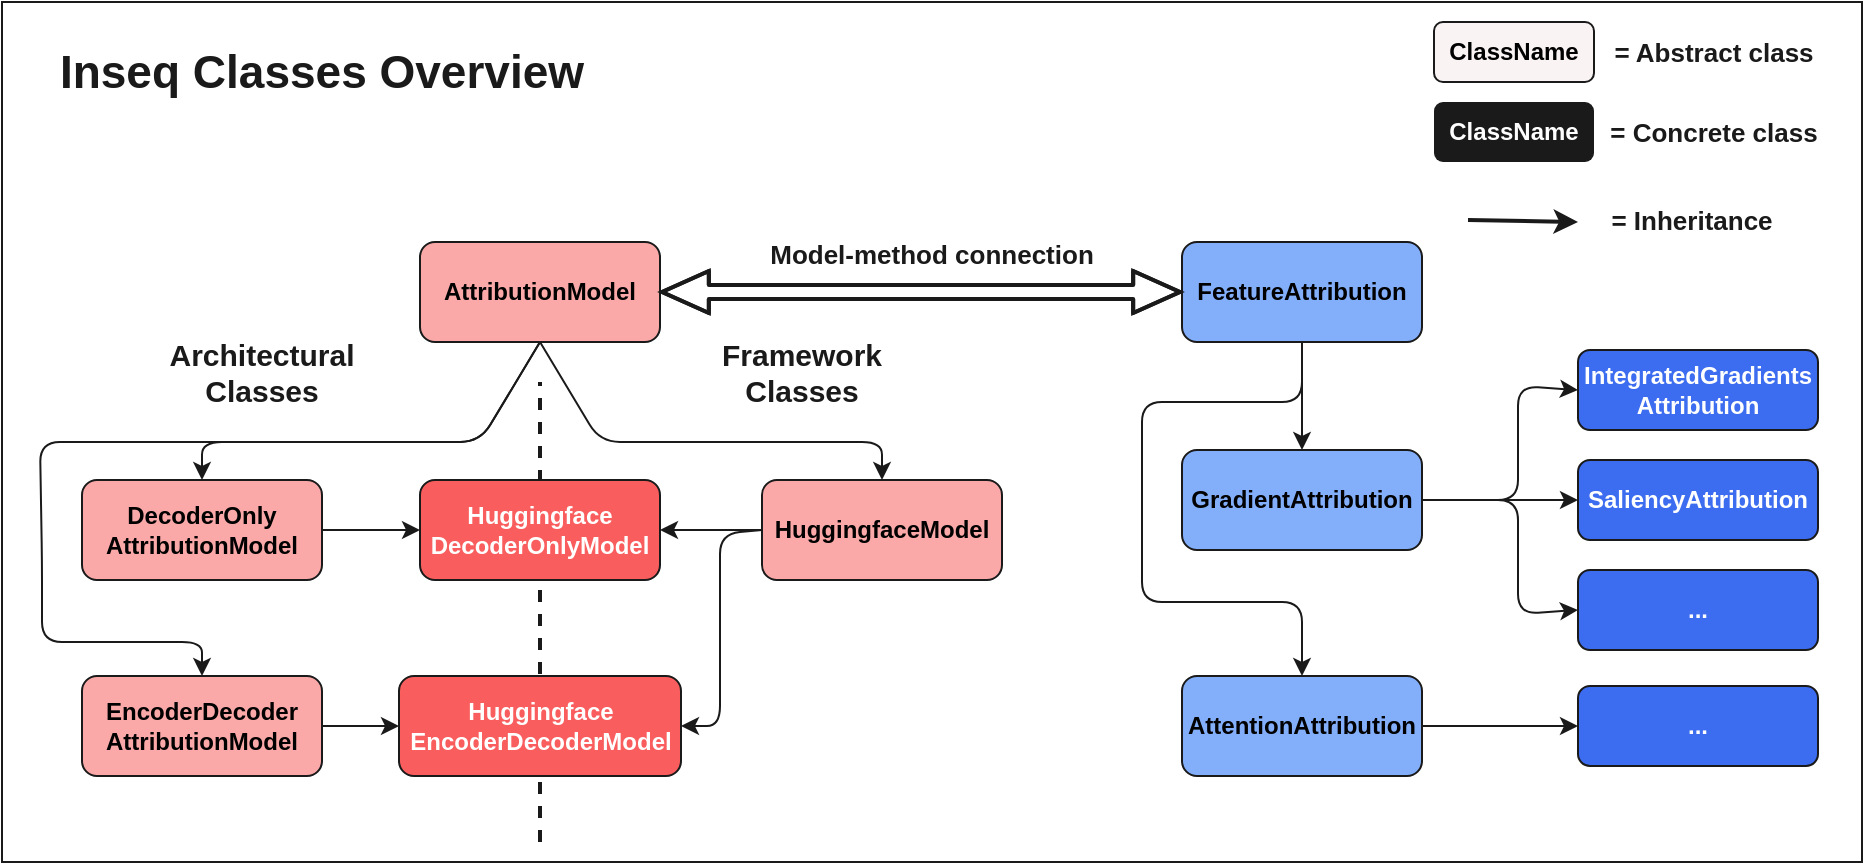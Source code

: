 <mxfile>
    <diagram id="wnJHaeVWVRqouhSKW7HH" name="Classes">
        <mxGraphModel dx="487" dy="868" grid="1" gridSize="10" guides="1" tooltips="1" connect="1" arrows="1" fold="1" page="0" pageScale="1" pageWidth="850" pageHeight="1100" background="#FFFFFF" math="0" shadow="0">
            <root>
                <mxCell id="0"/>
                <mxCell id="1" parent="0"/>
                <mxCell id="50" value="" style="rounded=0;whiteSpace=wrap;html=1;fontSize=13;fontColor=#1A1A1A;strokeColor=#1A1A1A;fillColor=#FFFFFF;gradientColor=none;" parent="1" vertex="1">
                    <mxGeometry x="-250" y="-80" width="930" height="430" as="geometry"/>
                </mxCell>
                <mxCell id="22" value="" style="endArrow=none;dashed=1;html=1;fontSize=15;fontColor=#FAA8A8;strokeColor=#1A1A1A;strokeWidth=2;" parent="1" edge="1">
                    <mxGeometry width="50" height="50" relative="1" as="geometry">
                        <mxPoint x="19" y="340" as="sourcePoint"/>
                        <mxPoint x="19" y="110" as="targetPoint"/>
                    </mxGeometry>
                </mxCell>
                <mxCell id="20" style="edgeStyle=none;html=1;exitX=0.5;exitY=1;exitDx=0;exitDy=0;entryX=0.5;entryY=0;entryDx=0;entryDy=0;fontSize=15;fontColor=#FAA8A8;strokeColor=#1A1A1A;" parent="1" source="2" target="12" edge="1">
                    <mxGeometry relative="1" as="geometry">
                        <Array as="points">
                            <mxPoint x="-11" y="140"/>
                            <mxPoint x="-150" y="140"/>
                        </Array>
                    </mxGeometry>
                </mxCell>
                <mxCell id="21" style="edgeStyle=none;html=1;exitX=0.5;exitY=1;exitDx=0;exitDy=0;entryX=0.5;entryY=0;entryDx=0;entryDy=0;fontSize=15;fontColor=#FAA8A8;strokeColor=#1A1A1A;" parent="1" source="2" target="15" edge="1">
                    <mxGeometry relative="1" as="geometry">
                        <Array as="points">
                            <mxPoint x="-11" y="140"/>
                            <mxPoint x="-231" y="140"/>
                            <mxPoint x="-230" y="200"/>
                            <mxPoint x="-230" y="240"/>
                            <mxPoint x="-190" y="240"/>
                            <mxPoint x="-150" y="240"/>
                        </Array>
                    </mxGeometry>
                </mxCell>
                <mxCell id="43" style="edgeStyle=none;html=1;exitX=0.5;exitY=1;exitDx=0;exitDy=0;entryX=0.5;entryY=0;entryDx=0;entryDy=0;fontSize=15;fontColor=#FFFFFF;strokeColor=#1A1A1A;" parent="1" source="2" target="16" edge="1">
                    <mxGeometry relative="1" as="geometry">
                        <Array as="points">
                            <mxPoint x="49" y="140"/>
                            <mxPoint x="120" y="140"/>
                            <mxPoint x="190" y="140"/>
                        </Array>
                    </mxGeometry>
                </mxCell>
                <mxCell id="2" value="&lt;b&gt;AttributionModel&lt;/b&gt;" style="rounded=1;whiteSpace=wrap;html=1;fillColor=#FAA8A8;strokeColor=#1A1A1A;fontColor=#000000;" parent="1" vertex="1">
                    <mxGeometry x="-41" y="40" width="120" height="50" as="geometry"/>
                </mxCell>
                <mxCell id="5" style="edgeStyle=none;html=1;exitX=0.5;exitY=1;exitDx=0;exitDy=0;entryX=0.5;entryY=0;entryDx=0;entryDy=0;fontColor=#000000;strokeColor=#1A1A1A;" parent="1" source="3" target="4" edge="1">
                    <mxGeometry relative="1" as="geometry"/>
                </mxCell>
                <mxCell id="37" style="edgeStyle=none;html=1;exitX=0.5;exitY=1;exitDx=0;exitDy=0;fontSize=15;fontColor=#FFFFFF;strokeColor=#1A1A1A;" parent="1" source="3" target="36" edge="1">
                    <mxGeometry relative="1" as="geometry">
                        <Array as="points">
                            <mxPoint x="400" y="120"/>
                            <mxPoint x="320" y="120"/>
                            <mxPoint x="320" y="220"/>
                            <mxPoint x="400" y="220"/>
                        </Array>
                    </mxGeometry>
                </mxCell>
                <mxCell id="3" value="&lt;b&gt;FeatureAttribution&lt;/b&gt;" style="rounded=1;whiteSpace=wrap;html=1;fillColor=#82AEFA;strokeColor=#1A1A1A;fontColor=#000000;gradientColor=none;" parent="1" vertex="1">
                    <mxGeometry x="340" y="40" width="120" height="50" as="geometry"/>
                </mxCell>
                <mxCell id="33" style="edgeStyle=none;html=1;exitX=1;exitY=0.5;exitDx=0;exitDy=0;entryX=0;entryY=0.5;entryDx=0;entryDy=0;fontSize=15;fontColor=#FFFFFF;strokeColor=#1A1A1A;" parent="1" source="4" target="7" edge="1">
                    <mxGeometry relative="1" as="geometry">
                        <Array as="points">
                            <mxPoint x="508" y="169"/>
                            <mxPoint x="508" y="112"/>
                        </Array>
                    </mxGeometry>
                </mxCell>
                <mxCell id="34" style="edgeStyle=none;html=1;exitX=1;exitY=0.5;exitDx=0;exitDy=0;entryX=0;entryY=0.5;entryDx=0;entryDy=0;fontSize=15;fontColor=#FFFFFF;strokeColor=#1A1A1A;" parent="1" source="4" target="6" edge="1">
                    <mxGeometry relative="1" as="geometry"/>
                </mxCell>
                <mxCell id="35" style="edgeStyle=none;html=1;exitX=1;exitY=0.5;exitDx=0;exitDy=0;entryX=0;entryY=0.5;entryDx=0;entryDy=0;fontSize=15;fontColor=#FFFFFF;strokeColor=#1A1A1A;" parent="1" source="4" target="8" edge="1">
                    <mxGeometry relative="1" as="geometry">
                        <Array as="points">
                            <mxPoint x="508" y="169"/>
                            <mxPoint x="508" y="226"/>
                        </Array>
                    </mxGeometry>
                </mxCell>
                <mxCell id="4" value="&lt;b&gt;GradientAttribution&lt;br&gt;&lt;/b&gt;" style="rounded=1;whiteSpace=wrap;html=1;fillColor=#82AEFA;strokeColor=#1A1A1A;fontColor=#000000;" parent="1" vertex="1">
                    <mxGeometry x="340" y="144" width="120" height="50" as="geometry"/>
                </mxCell>
                <mxCell id="6" value="&lt;b&gt;SaliencyAttribution&lt;br&gt;&lt;/b&gt;" style="rounded=1;whiteSpace=wrap;html=1;fillColor=#3C6CEF;strokeColor=#1A1A1A;fontColor=#ffffff;" parent="1" vertex="1">
                    <mxGeometry x="538" y="149" width="120" height="40" as="geometry"/>
                </mxCell>
                <mxCell id="7" value="&lt;b&gt;IntegratedGradients&lt;br&gt;Attribution&lt;br&gt;&lt;/b&gt;" style="rounded=1;whiteSpace=wrap;html=1;fillColor=#3C6CEF;strokeColor=#1A1A1A;fontColor=#ffffff;" parent="1" vertex="1">
                    <mxGeometry x="538" y="94" width="120" height="40" as="geometry"/>
                </mxCell>
                <mxCell id="8" value="&lt;b&gt;...&lt;br&gt;&lt;/b&gt;" style="rounded=1;whiteSpace=wrap;html=1;fillColor=#3C6CEF;strokeColor=#1A1A1A;fontColor=#ffffff;" parent="1" vertex="1">
                    <mxGeometry x="538" y="204" width="120" height="40" as="geometry"/>
                </mxCell>
                <mxCell id="25" style="edgeStyle=none;html=1;exitX=1;exitY=0.5;exitDx=0;exitDy=0;entryX=0;entryY=0.5;entryDx=0;entryDy=0;fontSize=15;fontColor=#FAA8A8;strokeColor=#1A1A1A;" parent="1" source="12" target="19" edge="1">
                    <mxGeometry relative="1" as="geometry"/>
                </mxCell>
                <mxCell id="12" value="&lt;b&gt;DecoderOnly&lt;br&gt;AttributionModel&lt;br&gt;&lt;/b&gt;" style="rounded=1;whiteSpace=wrap;html=1;fillColor=#FAA8A8;strokeColor=#1A1A1A;fontColor=#000000;" parent="1" vertex="1">
                    <mxGeometry x="-210" y="159" width="120" height="50" as="geometry"/>
                </mxCell>
                <mxCell id="13" value="&lt;b style=&quot;font-size: 15px&quot;&gt;&lt;font style=&quot;font-size: 15px&quot;&gt;&lt;font&gt;Architectural&lt;br&gt;Classes&lt;/font&gt;&lt;br&gt;&lt;/font&gt;&lt;/b&gt;" style="text;html=1;strokeColor=none;fillColor=none;align=center;verticalAlign=middle;whiteSpace=wrap;rounded=0;fontColor=#1A1A1A;" parent="1" vertex="1">
                    <mxGeometry x="-150" y="90" width="60" height="30" as="geometry"/>
                </mxCell>
                <mxCell id="28" style="edgeStyle=none;html=1;exitX=1;exitY=0.5;exitDx=0;exitDy=0;entryX=0;entryY=0.5;entryDx=0;entryDy=0;fontSize=15;fontColor=#FAA8A8;strokeColor=#1A1A1A;" parent="1" source="15" target="26" edge="1">
                    <mxGeometry relative="1" as="geometry"/>
                </mxCell>
                <mxCell id="15" value="&lt;b&gt;EncoderDecoder&lt;br&gt;AttributionModel&lt;br&gt;&lt;/b&gt;" style="rounded=1;whiteSpace=wrap;html=1;fillColor=#FAA8A8;strokeColor=#1A1A1A;fontColor=#000000;" parent="1" vertex="1">
                    <mxGeometry x="-210" y="257" width="120" height="50" as="geometry"/>
                </mxCell>
                <mxCell id="24" style="edgeStyle=none;html=1;exitX=0;exitY=0.5;exitDx=0;exitDy=0;fontSize=15;fontColor=#FAA8A8;strokeColor=#1A1A1A;" parent="1" source="16" target="19" edge="1">
                    <mxGeometry relative="1" as="geometry"/>
                </mxCell>
                <mxCell id="27" style="edgeStyle=none;html=1;exitX=0;exitY=0.5;exitDx=0;exitDy=0;entryX=1;entryY=0.5;entryDx=0;entryDy=0;fontSize=15;fontColor=#FAA8A8;strokeColor=#1A1A1A;" parent="1" source="16" target="26" edge="1">
                    <mxGeometry relative="1" as="geometry">
                        <mxPoint x="130" y="212" as="sourcePoint"/>
                        <Array as="points">
                            <mxPoint x="109" y="186"/>
                            <mxPoint x="109" y="250"/>
                            <mxPoint x="109" y="282"/>
                        </Array>
                    </mxGeometry>
                </mxCell>
                <mxCell id="16" value="&lt;b&gt;HuggingfaceModel&lt;br&gt;&lt;/b&gt;" style="rounded=1;whiteSpace=wrap;html=1;fillColor=#FAA8A8;strokeColor=#1A1A1A;fontColor=#000000;" parent="1" vertex="1">
                    <mxGeometry x="130" y="159" width="120" height="50" as="geometry"/>
                </mxCell>
                <mxCell id="17" value="&lt;b style=&quot;font-size: 15px&quot;&gt;&lt;font style=&quot;font-size: 15px&quot;&gt;&lt;font&gt;Framework&lt;br&gt;Classes&lt;/font&gt;&lt;br&gt;&lt;/font&gt;&lt;/b&gt;" style="text;html=1;strokeColor=none;fillColor=none;align=center;verticalAlign=middle;whiteSpace=wrap;rounded=0;fontColor=#1A1A1A;" parent="1" vertex="1">
                    <mxGeometry x="120" y="90" width="60" height="30" as="geometry"/>
                </mxCell>
                <mxCell id="19" value="&lt;b&gt;Huggingface&lt;br&gt;DecoderOnlyModel&lt;br&gt;&lt;/b&gt;" style="rounded=1;whiteSpace=wrap;html=1;fillColor=#FA5D5D;strokeColor=#1A1A1A;fontColor=#FFFFFF;" parent="1" vertex="1">
                    <mxGeometry x="-41" y="159" width="120" height="50" as="geometry"/>
                </mxCell>
                <mxCell id="26" value="&lt;b&gt;Huggingface&lt;br&gt;EncoderDecoderModel&lt;br&gt;&lt;/b&gt;" style="rounded=1;whiteSpace=wrap;html=1;fillColor=#FA5D5D;strokeColor=#1A1A1A;fontColor=#FFFFFF;" parent="1" vertex="1">
                    <mxGeometry x="-51.5" y="257" width="141" height="50" as="geometry"/>
                </mxCell>
                <mxCell id="41" style="edgeStyle=none;html=1;exitX=1;exitY=0.5;exitDx=0;exitDy=0;entryX=0;entryY=0.5;entryDx=0;entryDy=0;fontSize=15;fontColor=#FFFFFF;strokeColor=#1A1A1A;" parent="1" source="36" target="40" edge="1">
                    <mxGeometry relative="1" as="geometry"/>
                </mxCell>
                <mxCell id="36" value="&lt;b&gt;AttentionAttribution&lt;br&gt;&lt;/b&gt;" style="rounded=1;whiteSpace=wrap;html=1;fillColor=#82AEFA;strokeColor=#1A1A1A;fontColor=#000000;" parent="1" vertex="1">
                    <mxGeometry x="340" y="257" width="120" height="50" as="geometry"/>
                </mxCell>
                <mxCell id="40" value="&lt;b&gt;...&lt;br&gt;&lt;/b&gt;" style="rounded=1;whiteSpace=wrap;html=1;fillColor=#3C6CEF;strokeColor=#1A1A1A;fontColor=#ffffff;" parent="1" vertex="1">
                    <mxGeometry x="538" y="262" width="120" height="40" as="geometry"/>
                </mxCell>
                <mxCell id="44" value="&lt;font color=&quot;#1a1a1a&quot; size=&quot;1&quot;&gt;&lt;b style=&quot;font-size: 13px&quot;&gt;Model-method connection&lt;/b&gt;&lt;/font&gt;" style="text;html=1;strokeColor=none;fillColor=none;align=center;verticalAlign=middle;whiteSpace=wrap;rounded=0;fontSize=15;fontColor=#FFFFFF;" parent="1" vertex="1">
                    <mxGeometry x="115" y="30" width="200" height="30" as="geometry"/>
                </mxCell>
                <mxCell id="45" value="&lt;b&gt;ClassName&lt;/b&gt;" style="rounded=1;whiteSpace=wrap;html=1;fillColor=#FAF3F3;strokeColor=#1A1A1A;fontColor=#000000;" parent="1" vertex="1">
                    <mxGeometry x="466" y="-70" width="80" height="30" as="geometry"/>
                </mxCell>
                <mxCell id="46" value="&lt;b&gt;&lt;font color=&quot;#ffffff&quot;&gt;ClassName&lt;/font&gt;&lt;/b&gt;" style="rounded=1;whiteSpace=wrap;html=1;fillColor=#1A1A1A;strokeColor=none;fontColor=default;" parent="1" vertex="1">
                    <mxGeometry x="466" y="-30" width="80" height="30" as="geometry"/>
                </mxCell>
                <mxCell id="47" value="&lt;font color=&quot;#1a1a1a&quot; size=&quot;1&quot;&gt;&lt;b style=&quot;font-size: 13px&quot;&gt;= Abstract class&lt;/b&gt;&lt;/font&gt;" style="text;html=1;strokeColor=none;fillColor=none;align=center;verticalAlign=middle;whiteSpace=wrap;rounded=0;fontSize=14;fontColor=default;" parent="1" vertex="1">
                    <mxGeometry x="546" y="-70" width="120" height="30" as="geometry"/>
                </mxCell>
                <mxCell id="49" value="&lt;font color=&quot;#1a1a1a&quot; size=&quot;1&quot;&gt;&lt;b style=&quot;font-size: 13px&quot;&gt;= Concrete class&lt;/b&gt;&lt;/font&gt;" style="text;html=1;strokeColor=none;fillColor=none;align=center;verticalAlign=middle;whiteSpace=wrap;rounded=0;fontSize=14;fontColor=default;" parent="1" vertex="1">
                    <mxGeometry x="546" y="-30" width="120" height="30" as="geometry"/>
                </mxCell>
                <mxCell id="52" value="&lt;b&gt;&lt;font style=&quot;font-size: 23px&quot;&gt;Inseq Classes Overview&lt;/font&gt;&lt;/b&gt;" style="text;html=1;strokeColor=none;fillColor=none;align=center;verticalAlign=middle;whiteSpace=wrap;rounded=0;fontSize=13;fontColor=#1A1A1A;" parent="1" vertex="1">
                    <mxGeometry x="-230" y="-60" width="280" height="30" as="geometry"/>
                </mxCell>
                <mxCell id="53" value="" style="shape=flexArrow;endArrow=classic;startArrow=classic;html=1;fontSize=23;fontColor=#1A1A1A;strokeColor=#1A1A1A;strokeWidth=2;exitX=0;exitY=0.5;exitDx=0;exitDy=0;entryX=1;entryY=0.5;entryDx=0;entryDy=0;width=6;endSize=7.14;startSize=7.14;endWidth=12;startWidth=12;" parent="1" source="3" target="2" edge="1">
                    <mxGeometry width="100" height="100" relative="1" as="geometry">
                        <mxPoint x="170" y="190" as="sourcePoint"/>
                        <mxPoint x="270" y="90" as="targetPoint"/>
                        <Array as="points">
                            <mxPoint x="220" y="65"/>
                        </Array>
                    </mxGeometry>
                </mxCell>
                <mxCell id="55" value="" style="endArrow=classic;html=1;fontSize=23;fontColor=#1A1A1A;strokeColor=#1A1A1A;strokeWidth=2;" parent="1" edge="1">
                    <mxGeometry width="50" height="50" relative="1" as="geometry">
                        <mxPoint x="483" y="29" as="sourcePoint"/>
                        <mxPoint x="538" y="30" as="targetPoint"/>
                    </mxGeometry>
                </mxCell>
                <mxCell id="57" value="&lt;font color=&quot;#1a1a1a&quot; size=&quot;1&quot;&gt;&lt;b style=&quot;font-size: 13px&quot;&gt;= Inheritance&lt;/b&gt;&lt;/font&gt;" style="text;html=1;strokeColor=none;fillColor=none;align=center;verticalAlign=middle;whiteSpace=wrap;rounded=0;fontSize=14;fontColor=default;" parent="1" vertex="1">
                    <mxGeometry x="528" y="14" width="134" height="30" as="geometry"/>
                </mxCell>
            </root>
        </mxGraphModel>
    </diagram>
</mxfile>
